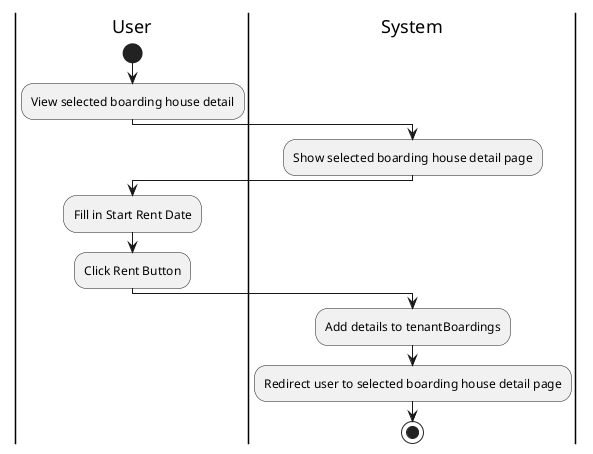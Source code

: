 @startuml

|User|
start
    :View selected boarding house detail;

|System|
    :Show selected boarding house detail page;

|User|
    :Fill in Start Rent Date;
    :Click Rent Button;

|System|
    :Add details to tenantBoardings;
    :Redirect user to selected boarding house detail page;
stop

@enduml